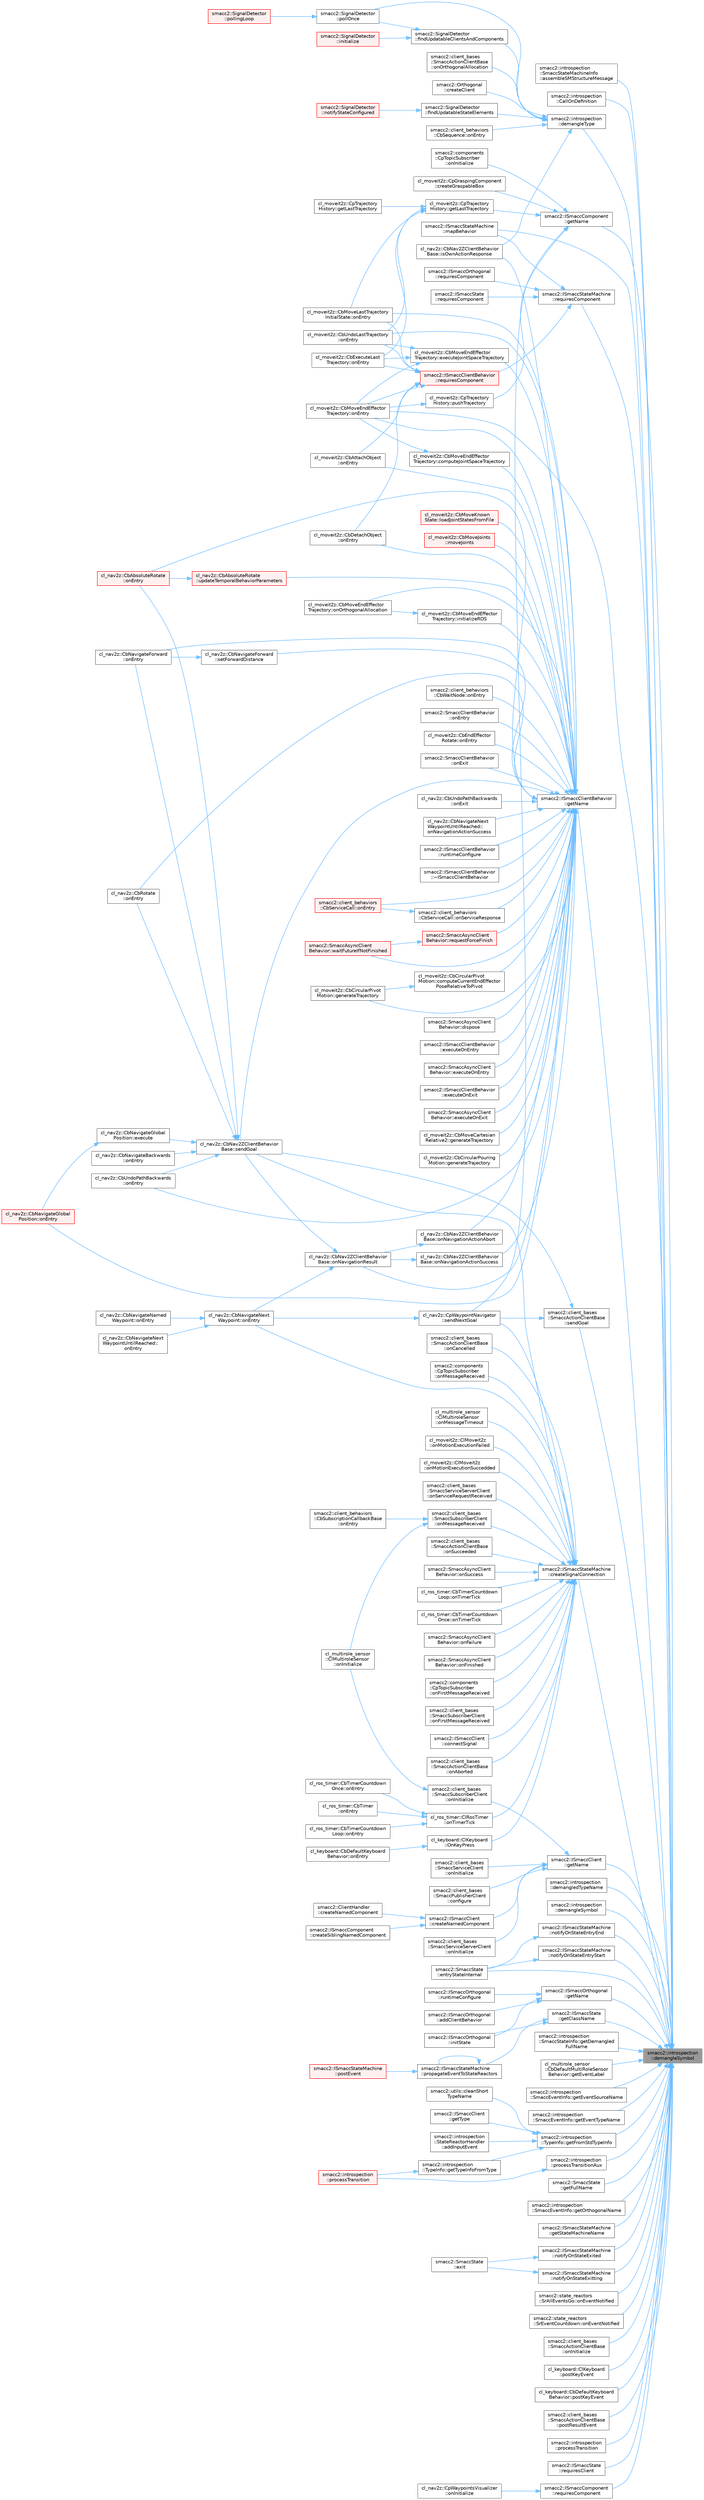 digraph "smacc2::introspection::demangleSymbol"
{
 // LATEX_PDF_SIZE
  bgcolor="transparent";
  edge [fontname=Helvetica,fontsize=10,labelfontname=Helvetica,labelfontsize=10];
  node [fontname=Helvetica,fontsize=10,shape=box,height=0.2,width=0.4];
  rankdir="RL";
  Node1 [label="smacc2::introspection\l::demangleSymbol",height=0.2,width=0.4,color="gray40", fillcolor="grey60", style="filled", fontcolor="black",tooltip=" "];
  Node1 -> Node2 [dir="back",color="steelblue1",style="solid"];
  Node2 [label="smacc2::introspection\l::SmaccStateMachineInfo\l::assembleSMStructureMessage",height=0.2,width=0.4,color="grey40", fillcolor="white", style="filled",URL="$classsmacc2_1_1introspection_1_1SmaccStateMachineInfo.html#af9405e186cb828249d86c4dd64375521",tooltip=" "];
  Node1 -> Node3 [dir="back",color="steelblue1",style="solid"];
  Node3 [label="smacc2::introspection\l::CallOnDefinition",height=0.2,width=0.4,color="grey40", fillcolor="white", style="filled",URL="$namespacesmacc2_1_1introspection.html#ac60ddc673465b216171bf0fd123cb984",tooltip=" "];
  Node1 -> Node4 [dir="back",color="steelblue1",style="solid"];
  Node4 [label="smacc2::ISmaccStateMachine\l::createSignalConnection",height=0.2,width=0.4,color="grey40", fillcolor="white", style="filled",URL="$classsmacc2_1_1ISmaccStateMachine.html#a25f13e947197c61b66c12cf58ee351d5",tooltip=" "];
  Node4 -> Node5 [dir="back",color="steelblue1",style="solid"];
  Node5 [label="smacc2::ISmaccClient\l::connectSignal",height=0.2,width=0.4,color="grey40", fillcolor="white", style="filled",URL="$classsmacc2_1_1ISmaccClient.html#ac0680af4bb4c9f7e1b07a4ca866fb5e7",tooltip=" "];
  Node4 -> Node6 [dir="back",color="steelblue1",style="solid"];
  Node6 [label="smacc2::client_bases\l::SmaccActionClientBase\l::onAborted",height=0.2,width=0.4,color="grey40", fillcolor="white", style="filled",URL="$classsmacc2_1_1client__bases_1_1SmaccActionClientBase.html#a1d9dcf6e7552644a1009f9d5cdc7157b",tooltip=" "];
  Node4 -> Node7 [dir="back",color="steelblue1",style="solid"];
  Node7 [label="smacc2::client_bases\l::SmaccActionClientBase\l::onCancelled",height=0.2,width=0.4,color="grey40", fillcolor="white", style="filled",URL="$classsmacc2_1_1client__bases_1_1SmaccActionClientBase.html#ad10aab26b6ed355f8088a10ba234a16d",tooltip=" "];
  Node4 -> Node8 [dir="back",color="steelblue1",style="solid"];
  Node8 [label="cl_nav2z::CbNavigateNext\lWaypoint::onEntry",height=0.2,width=0.4,color="grey40", fillcolor="white", style="filled",URL="$classcl__nav2z_1_1CbNavigateNextWaypoint.html#ac546e1622eb9894228846b814e48afea",tooltip=" "];
  Node8 -> Node9 [dir="back",color="steelblue1",style="solid"];
  Node9 [label="cl_nav2z::CbNavigateNamed\lWaypoint::onEntry",height=0.2,width=0.4,color="grey40", fillcolor="white", style="filled",URL="$classcl__nav2z_1_1CbNavigateNamedWaypoint.html#a08fc01469398220c035e7c3fac4ae598",tooltip=" "];
  Node8 -> Node10 [dir="back",color="steelblue1",style="solid"];
  Node10 [label="cl_nav2z::CbNavigateNext\lWaypointUntilReached::\lonEntry",height=0.2,width=0.4,color="grey40", fillcolor="white", style="filled",URL="$classcl__nav2z_1_1CbNavigateNextWaypointUntilReached.html#a8768836e087f12cbb477aa509e28a947",tooltip=" "];
  Node4 -> Node11 [dir="back",color="steelblue1",style="solid"];
  Node11 [label="smacc2::SmaccAsyncClient\lBehavior::onFailure",height=0.2,width=0.4,color="grey40", fillcolor="white", style="filled",URL="$classsmacc2_1_1SmaccAsyncClientBehavior.html#a5d817837a744a9dcb521dd9ffc0c09ed",tooltip=" "];
  Node4 -> Node12 [dir="back",color="steelblue1",style="solid"];
  Node12 [label="smacc2::SmaccAsyncClient\lBehavior::onFinished",height=0.2,width=0.4,color="grey40", fillcolor="white", style="filled",URL="$classsmacc2_1_1SmaccAsyncClientBehavior.html#a69d58683dda527f1e1ec0c11d05902a8",tooltip=" "];
  Node4 -> Node13 [dir="back",color="steelblue1",style="solid"];
  Node13 [label="smacc2::components\l::CpTopicSubscriber\l::onFirstMessageReceived",height=0.2,width=0.4,color="grey40", fillcolor="white", style="filled",URL="$classsmacc2_1_1components_1_1CpTopicSubscriber.html#aa4006bd5ef4b77baa94424c492bd07c3",tooltip=" "];
  Node4 -> Node14 [dir="back",color="steelblue1",style="solid"];
  Node14 [label="smacc2::client_bases\l::SmaccSubscriberClient\l::onFirstMessageReceived",height=0.2,width=0.4,color="grey40", fillcolor="white", style="filled",URL="$classsmacc2_1_1client__bases_1_1SmaccSubscriberClient.html#a2003cefbb3fe68be86e5daeba14d3ecb",tooltip=" "];
  Node4 -> Node15 [dir="back",color="steelblue1",style="solid"];
  Node15 [label="cl_keyboard::ClKeyboard\l::OnKeyPress",height=0.2,width=0.4,color="grey40", fillcolor="white", style="filled",URL="$classcl__keyboard_1_1ClKeyboard.html#ae9f4a6dc1ce18397394a432826970baa",tooltip=" "];
  Node15 -> Node16 [dir="back",color="steelblue1",style="solid"];
  Node16 [label="cl_keyboard::CbDefaultKeyboard\lBehavior::onEntry",height=0.2,width=0.4,color="grey40", fillcolor="white", style="filled",URL="$classcl__keyboard_1_1CbDefaultKeyboardBehavior.html#a06e49d8c78aeffecf74c27b05f529a3a",tooltip=" "];
  Node4 -> Node17 [dir="back",color="steelblue1",style="solid"];
  Node17 [label="smacc2::components\l::CpTopicSubscriber\l::onMessageReceived",height=0.2,width=0.4,color="grey40", fillcolor="white", style="filled",URL="$classsmacc2_1_1components_1_1CpTopicSubscriber.html#a485756a35bdf09bcbc55bc3d7fd036c0",tooltip=" "];
  Node4 -> Node18 [dir="back",color="steelblue1",style="solid"];
  Node18 [label="smacc2::client_bases\l::SmaccSubscriberClient\l::onMessageReceived",height=0.2,width=0.4,color="grey40", fillcolor="white", style="filled",URL="$classsmacc2_1_1client__bases_1_1SmaccSubscriberClient.html#a1a91b6043e8a00862fd505ee7d8d86f6",tooltip=" "];
  Node18 -> Node19 [dir="back",color="steelblue1",style="solid"];
  Node19 [label="smacc2::client_behaviors\l::CbSubscriptionCallbackBase\l::onEntry",height=0.2,width=0.4,color="grey40", fillcolor="white", style="filled",URL="$classsmacc2_1_1client__behaviors_1_1CbSubscriptionCallbackBase.html#a6012d64247d5ccd219984a527a52cf86",tooltip=" "];
  Node18 -> Node20 [dir="back",color="steelblue1",style="solid"];
  Node20 [label="cl_multirole_sensor\l::ClMultiroleSensor\l::onInitialize",height=0.2,width=0.4,color="grey40", fillcolor="white", style="filled",URL="$classcl__multirole__sensor_1_1ClMultiroleSensor.html#ad929536dd86df76612202a7221c72a4e",tooltip=" "];
  Node4 -> Node21 [dir="back",color="steelblue1",style="solid"];
  Node21 [label="cl_multirole_sensor\l::ClMultiroleSensor\l::onMessageTimeout",height=0.2,width=0.4,color="grey40", fillcolor="white", style="filled",URL="$classcl__multirole__sensor_1_1ClMultiroleSensor.html#a6b999987a7e94df7281ebedfa00962ad",tooltip=" "];
  Node4 -> Node22 [dir="back",color="steelblue1",style="solid"];
  Node22 [label="cl_moveit2z::ClMoveit2z\l::onMotionExecutionFailed",height=0.2,width=0.4,color="grey40", fillcolor="white", style="filled",URL="$classcl__moveit2z_1_1ClMoveit2z.html#a7a7c3f0ff43f10967da889f0ec908072",tooltip=" "];
  Node4 -> Node23 [dir="back",color="steelblue1",style="solid"];
  Node23 [label="cl_moveit2z::ClMoveit2z\l::onMotionExecutionSuccedded",height=0.2,width=0.4,color="grey40", fillcolor="white", style="filled",URL="$classcl__moveit2z_1_1ClMoveit2z.html#a1fbc14474f928c8d559c21cf69638c0b",tooltip=" "];
  Node4 -> Node24 [dir="back",color="steelblue1",style="solid"];
  Node24 [label="smacc2::client_bases\l::SmaccServiceServerClient\l::onServiceRequestReceived",height=0.2,width=0.4,color="grey40", fillcolor="white", style="filled",URL="$classsmacc2_1_1client__bases_1_1SmaccServiceServerClient.html#ad6941fbdc9035fab371a3dee40f91b50",tooltip=" "];
  Node4 -> Node25 [dir="back",color="steelblue1",style="solid"];
  Node25 [label="smacc2::client_bases\l::SmaccActionClientBase\l::onSucceeded",height=0.2,width=0.4,color="grey40", fillcolor="white", style="filled",URL="$classsmacc2_1_1client__bases_1_1SmaccActionClientBase.html#a6f37d69935254227c9f7572a54817e5a",tooltip=" "];
  Node4 -> Node26 [dir="back",color="steelblue1",style="solid"];
  Node26 [label="smacc2::SmaccAsyncClient\lBehavior::onSuccess",height=0.2,width=0.4,color="grey40", fillcolor="white", style="filled",URL="$classsmacc2_1_1SmaccAsyncClientBehavior.html#ab7828008901afb13199d8fce9ca5dea0",tooltip=" "];
  Node4 -> Node27 [dir="back",color="steelblue1",style="solid"];
  Node27 [label="cl_ros_timer::ClRosTimer\l::onTimerTick",height=0.2,width=0.4,color="grey40", fillcolor="white", style="filled",URL="$classcl__ros__timer_1_1ClRosTimer.html#a7edcc057bfb5a25fe0892755137dd8da",tooltip=" "];
  Node27 -> Node28 [dir="back",color="steelblue1",style="solid"];
  Node28 [label="cl_ros_timer::CbTimer\l::onEntry",height=0.2,width=0.4,color="grey40", fillcolor="white", style="filled",URL="$classcl__ros__timer_1_1CbTimer.html#aceba45e86271cf1b7333e2f42c246a38",tooltip=" "];
  Node27 -> Node29 [dir="back",color="steelblue1",style="solid"];
  Node29 [label="cl_ros_timer::CbTimerCountdown\lLoop::onEntry",height=0.2,width=0.4,color="grey40", fillcolor="white", style="filled",URL="$classcl__ros__timer_1_1CbTimerCountdownLoop.html#aa088f15db4fb2c307c86b30b2e1f7744",tooltip=" "];
  Node27 -> Node30 [dir="back",color="steelblue1",style="solid"];
  Node30 [label="cl_ros_timer::CbTimerCountdown\lOnce::onEntry",height=0.2,width=0.4,color="grey40", fillcolor="white", style="filled",URL="$classcl__ros__timer_1_1CbTimerCountdownOnce.html#a613662c4a4106ece0ce1dee198d1aba2",tooltip=" "];
  Node4 -> Node31 [dir="back",color="steelblue1",style="solid"];
  Node31 [label="cl_ros_timer::CbTimerCountdown\lLoop::onTimerTick",height=0.2,width=0.4,color="grey40", fillcolor="white", style="filled",URL="$classcl__ros__timer_1_1CbTimerCountdownLoop.html#ad251cc8444ca7070f64658bbb77e1275",tooltip=" "];
  Node4 -> Node32 [dir="back",color="steelblue1",style="solid"];
  Node32 [label="cl_ros_timer::CbTimerCountdown\lOnce::onTimerTick",height=0.2,width=0.4,color="grey40", fillcolor="white", style="filled",URL="$classcl__ros__timer_1_1CbTimerCountdownOnce.html#a1e20a8c9a9907db8a1d7dacf8c60ad27",tooltip=" "];
  Node4 -> Node33 [dir="back",color="steelblue1",style="solid"];
  Node33 [label="cl_nav2z::CbNav2ZClientBehavior\lBase::sendGoal",height=0.2,width=0.4,color="grey40", fillcolor="white", style="filled",URL="$classcl__nav2z_1_1CbNav2ZClientBehaviorBase.html#a1b4b0601a185ffc77453c1a5b35d21e0",tooltip=" "];
  Node33 -> Node34 [dir="back",color="steelblue1",style="solid"];
  Node34 [label="cl_nav2z::CbNavigateGlobal\lPosition::execute",height=0.2,width=0.4,color="grey40", fillcolor="white", style="filled",URL="$classcl__nav2z_1_1CbNavigateGlobalPosition.html#acc4b46d05935ce9f6afd3abc583d15d1",tooltip=" "];
  Node34 -> Node35 [dir="back",color="steelblue1",style="solid"];
  Node35 [label="cl_nav2z::CbNavigateGlobal\lPosition::onEntry",height=0.2,width=0.4,color="red", fillcolor="#FFF0F0", style="filled",URL="$classcl__nav2z_1_1CbNavigateGlobalPosition.html#a4d66c40d65ba439921e9b6fce8709ae3",tooltip=" "];
  Node33 -> Node37 [dir="back",color="steelblue1",style="solid"];
  Node37 [label="cl_nav2z::CbAbsoluteRotate\l::onEntry",height=0.2,width=0.4,color="red", fillcolor="#FFF0F0", style="filled",URL="$classcl__nav2z_1_1CbAbsoluteRotate.html#a7a0d844c774290aa785c14a3e7d87f05",tooltip=" "];
  Node33 -> Node39 [dir="back",color="steelblue1",style="solid"];
  Node39 [label="cl_nav2z::CbNavigateBackwards\l::onEntry",height=0.2,width=0.4,color="grey40", fillcolor="white", style="filled",URL="$classcl__nav2z_1_1CbNavigateBackwards.html#acef8d8088ab7c70d8cbdcbecbaae8f80",tooltip=" "];
  Node33 -> Node40 [dir="back",color="steelblue1",style="solid"];
  Node40 [label="cl_nav2z::CbNavigateForward\l::onEntry",height=0.2,width=0.4,color="grey40", fillcolor="white", style="filled",URL="$classcl__nav2z_1_1CbNavigateForward.html#ae56089851b4128ca0adeeb3c885770cf",tooltip=" "];
  Node33 -> Node41 [dir="back",color="steelblue1",style="solid"];
  Node41 [label="cl_nav2z::CbRotate\l::onEntry",height=0.2,width=0.4,color="grey40", fillcolor="white", style="filled",URL="$classcl__nav2z_1_1CbRotate.html#a73303c69ad571c99128374b7b9627154",tooltip=" "];
  Node33 -> Node42 [dir="back",color="steelblue1",style="solid"];
  Node42 [label="cl_nav2z::CbUndoPathBackwards\l::onEntry",height=0.2,width=0.4,color="grey40", fillcolor="white", style="filled",URL="$classcl__nav2z_1_1CbUndoPathBackwards.html#a91ca11650da3d18f9815794613f95644",tooltip=" "];
  Node4 -> Node43 [dir="back",color="steelblue1",style="solid"];
  Node43 [label="cl_nav2z::CpWaypointNavigator\l::sendNextGoal",height=0.2,width=0.4,color="grey40", fillcolor="white", style="filled",URL="$classcl__nav2z_1_1CpWaypointNavigator.html#a49a0d507b675a2c551a0095401ee24e5",tooltip=" "];
  Node43 -> Node8 [dir="back",color="steelblue1",style="solid"];
  Node1 -> Node44 [dir="back",color="steelblue1",style="solid"];
  Node44 [label="smacc2::introspection\l::demangledTypeName",height=0.2,width=0.4,color="grey40", fillcolor="white", style="filled",URL="$namespacesmacc2_1_1introspection.html#ad91d35c248d6c8b934c8daeee553af8a",tooltip=" "];
  Node1 -> Node45 [dir="back",color="steelblue1",style="solid"];
  Node45 [label="smacc2::introspection\l::demangleSymbol",height=0.2,width=0.4,color="grey40", fillcolor="white", style="filled",URL="$namespacesmacc2_1_1introspection.html#af128012926f4e326233da853b75520fc",tooltip=" "];
  Node1 -> Node46 [dir="back",color="steelblue1",style="solid"];
  Node46 [label="smacc2::introspection\l::demangleType",height=0.2,width=0.4,color="grey40", fillcolor="white", style="filled",URL="$namespacesmacc2_1_1introspection.html#af0776d8076fe19b4f806405e9ab08cfe",tooltip=" "];
  Node46 -> Node47 [dir="back",color="steelblue1",style="solid"];
  Node47 [label="smacc2::Orthogonal\l::createClient",height=0.2,width=0.4,color="grey40", fillcolor="white", style="filled",URL="$classsmacc2_1_1Orthogonal.html#a73b1ab3d0a5ed0a597e8dffabcc2b8c0",tooltip=" "];
  Node46 -> Node48 [dir="back",color="steelblue1",style="solid"];
  Node48 [label="smacc2::SignalDetector\l::findUpdatableClientsAndComponents",height=0.2,width=0.4,color="grey40", fillcolor="white", style="filled",URL="$classsmacc2_1_1SignalDetector.html#af325def90b56dd82ab34d351f5a37a02",tooltip=" "];
  Node48 -> Node49 [dir="back",color="steelblue1",style="solid"];
  Node49 [label="smacc2::SignalDetector\l::initialize",height=0.2,width=0.4,color="red", fillcolor="#FFF0F0", style="filled",URL="$classsmacc2_1_1SignalDetector.html#a6035e4180f1f868d42902021eb41d9c6",tooltip=" "];
  Node48 -> Node51 [dir="back",color="steelblue1",style="solid"];
  Node51 [label="smacc2::SignalDetector\l::pollOnce",height=0.2,width=0.4,color="grey40", fillcolor="white", style="filled",URL="$classsmacc2_1_1SignalDetector.html#af363cea3f8228eeb68b25ad21903dc74",tooltip=" "];
  Node51 -> Node52 [dir="back",color="steelblue1",style="solid"];
  Node52 [label="smacc2::SignalDetector\l::pollingLoop",height=0.2,width=0.4,color="red", fillcolor="#FFF0F0", style="filled",URL="$classsmacc2_1_1SignalDetector.html#a08d072feafb277794a16fe33a6dcc97e",tooltip=" "];
  Node46 -> Node56 [dir="back",color="steelblue1",style="solid"];
  Node56 [label="smacc2::SignalDetector\l::findUpdatableStateElements",height=0.2,width=0.4,color="grey40", fillcolor="white", style="filled",URL="$classsmacc2_1_1SignalDetector.html#af12c85d2ec8747c891f7490086d2d6a2",tooltip=" "];
  Node56 -> Node57 [dir="back",color="steelblue1",style="solid"];
  Node57 [label="smacc2::SignalDetector\l::notifyStateConfigured",height=0.2,width=0.4,color="red", fillcolor="#FFF0F0", style="filled",URL="$classsmacc2_1_1SignalDetector.html#af9a0197754ac252b657a8785ac1ef84d",tooltip=" "];
  Node46 -> Node60 [dir="back",color="steelblue1",style="solid"];
  Node60 [label="cl_nav2z::CbNav2ZClientBehavior\lBase::isOwnActionResponse",height=0.2,width=0.4,color="grey40", fillcolor="white", style="filled",URL="$classcl__nav2z_1_1CbNav2ZClientBehaviorBase.html#a510f0b38a12025d2869c44d8bb06bc4b",tooltip=" "];
  Node46 -> Node61 [dir="back",color="steelblue1",style="solid"];
  Node61 [label="smacc2::client_behaviors\l::CbSequence::onEntry",height=0.2,width=0.4,color="grey40", fillcolor="white", style="filled",URL="$classsmacc2_1_1client__behaviors_1_1CbSequence.html#a10a20843aeec1423678a83b276de9937",tooltip=" "];
  Node46 -> Node62 [dir="back",color="steelblue1",style="solid"];
  Node62 [label="smacc2::client_bases\l::SmaccActionClientBase\l::onOrthogonalAllocation",height=0.2,width=0.4,color="grey40", fillcolor="white", style="filled",URL="$classsmacc2_1_1client__bases_1_1SmaccActionClientBase.html#a768d90608a6cd88e626de9daf0f14a20",tooltip=" "];
  Node46 -> Node51 [dir="back",color="steelblue1",style="solid"];
  Node1 -> Node59 [dir="back",color="steelblue1",style="solid"];
  Node59 [label="smacc2::SmaccState\l::entryStateInternal",height=0.2,width=0.4,color="grey40", fillcolor="white", style="filled",URL="$classsmacc2_1_1SmaccState.html#aeeaa708975d375657bf294a2935d5c9e",tooltip=" "];
  Node1 -> Node63 [dir="back",color="steelblue1",style="solid"];
  Node63 [label="smacc2::ISmaccState\l::getClassName",height=0.2,width=0.4,color="grey40", fillcolor="white", style="filled",URL="$classsmacc2_1_1ISmaccState.html#a5a3be081c0b0da5fd9b918bc52aba0d7",tooltip=" "];
  Node63 -> Node64 [dir="back",color="steelblue1",style="solid"];
  Node64 [label="smacc2::ISmaccOrthogonal\l::initState",height=0.2,width=0.4,color="grey40", fillcolor="white", style="filled",URL="$classsmacc2_1_1ISmaccOrthogonal.html#ad4a171dc54e352c960a3bad943c168d0",tooltip=" "];
  Node63 -> Node65 [dir="back",color="steelblue1",style="solid"];
  Node65 [label="smacc2::ISmaccStateMachine\l::propagateEventToStateReactors",height=0.2,width=0.4,color="grey40", fillcolor="white", style="filled",URL="$classsmacc2_1_1ISmaccStateMachine.html#a8273f9d1364a6e59ef5da7032d34f8da",tooltip=" "];
  Node65 -> Node66 [dir="back",color="steelblue1",style="solid"];
  Node66 [label="smacc2::ISmaccStateMachine\l::postEvent",height=0.2,width=0.4,color="red", fillcolor="#FFF0F0", style="filled",URL="$classsmacc2_1_1ISmaccStateMachine.html#aec0535bd51c1343b5465fc4d5755ae3c",tooltip=" "];
  Node65 -> Node65 [dir="back",color="steelblue1",style="solid"];
  Node1 -> Node75 [dir="back",color="steelblue1",style="solid"];
  Node75 [label="smacc2::introspection\l::SmaccStateInfo::getDemangled\lFullName",height=0.2,width=0.4,color="grey40", fillcolor="white", style="filled",URL="$classsmacc2_1_1introspection_1_1SmaccStateInfo.html#a3045f43bb4b410ae111093b7c615f7cc",tooltip=" "];
  Node1 -> Node76 [dir="back",color="steelblue1",style="solid"];
  Node76 [label="cl_multirole_sensor\l::CbDefaultMultiRoleSensor\lBehavior::getEventLabel",height=0.2,width=0.4,color="grey40", fillcolor="white", style="filled",URL="$classcl__multirole__sensor_1_1CbDefaultMultiRoleSensorBehavior.html#aced8a722660f2ecd7bad11a9dde31aa8",tooltip=" "];
  Node1 -> Node77 [dir="back",color="steelblue1",style="solid"];
  Node77 [label="smacc2::introspection\l::SmaccEventInfo::getEventSourceName",height=0.2,width=0.4,color="grey40", fillcolor="white", style="filled",URL="$structsmacc2_1_1introspection_1_1SmaccEventInfo.html#a3aa777d64c73729ff5a4a8c0a15b4b59",tooltip=" "];
  Node1 -> Node78 [dir="back",color="steelblue1",style="solid"];
  Node78 [label="smacc2::introspection\l::SmaccEventInfo::getEventTypeName",height=0.2,width=0.4,color="grey40", fillcolor="white", style="filled",URL="$structsmacc2_1_1introspection_1_1SmaccEventInfo.html#aa8e6d561b5e2a37d23b12339e1f68f56",tooltip=" "];
  Node1 -> Node79 [dir="back",color="steelblue1",style="solid"];
  Node79 [label="smacc2::introspection\l::TypeInfo::getFromStdTypeInfo",height=0.2,width=0.4,color="grey40", fillcolor="white", style="filled",URL="$classsmacc2_1_1introspection_1_1TypeInfo.html#a5d6befc2666d265b9d5056a5f0810b47",tooltip=" "];
  Node79 -> Node80 [dir="back",color="steelblue1",style="solid"];
  Node80 [label="smacc2::introspection\l::StateReactorHandler\l::addInputEvent",height=0.2,width=0.4,color="grey40", fillcolor="white", style="filled",URL="$classsmacc2_1_1introspection_1_1StateReactorHandler.html#aa796723313c624f405afd871761bfc5c",tooltip=" "];
  Node79 -> Node81 [dir="back",color="steelblue1",style="solid"];
  Node81 [label="smacc2::utils::cleanShort\lTypeName",height=0.2,width=0.4,color="grey40", fillcolor="white", style="filled",URL="$namespacesmacc2_1_1utils.html#a8e351c9e84f898c9dff598d5300f735b",tooltip=" "];
  Node79 -> Node82 [dir="back",color="steelblue1",style="solid"];
  Node82 [label="smacc2::ISmaccClient\l::getType",height=0.2,width=0.4,color="grey40", fillcolor="white", style="filled",URL="$classsmacc2_1_1ISmaccClient.html#aaf70682d4366f1a44a57a4c9955dc8b4",tooltip=" "];
  Node79 -> Node83 [dir="back",color="steelblue1",style="solid"];
  Node83 [label="smacc2::introspection\l::TypeInfo::getTypeInfoFromType",height=0.2,width=0.4,color="grey40", fillcolor="white", style="filled",URL="$classsmacc2_1_1introspection_1_1TypeInfo.html#a3374ef7a2f3e000d18ebceb8483655b9",tooltip=" "];
  Node83 -> Node84 [dir="back",color="steelblue1",style="solid"];
  Node84 [label="smacc2::introspection\l::processTransition",height=0.2,width=0.4,color="red", fillcolor="#FFF0F0", style="filled",URL="$namespacesmacc2_1_1introspection.html#a9fbfee71314a75107db28b469ff5a072",tooltip=" "];
  Node1 -> Node86 [dir="back",color="steelblue1",style="solid"];
  Node86 [label="smacc2::SmaccState\l::getFullName",height=0.2,width=0.4,color="grey40", fillcolor="white", style="filled",URL="$classsmacc2_1_1SmaccState.html#a7ae024a8315955e0cdabfd690a730605",tooltip=" "];
  Node1 -> Node87 [dir="back",color="steelblue1",style="solid"];
  Node87 [label="smacc2::ISmaccComponent\l::getName",height=0.2,width=0.4,color="grey40", fillcolor="white", style="filled",URL="$classsmacc2_1_1ISmaccComponent.html#a6fea938740f0c9ffc082b2ff076c900b",tooltip=" "];
  Node87 -> Node88 [dir="back",color="steelblue1",style="solid"];
  Node88 [label="cl_moveit2z::CpGraspingComponent\l::createGraspableBox",height=0.2,width=0.4,color="grey40", fillcolor="white", style="filled",URL="$classcl__moveit2z_1_1CpGraspingComponent.html#a789c3bd73fe859680be805643d6d6e5b",tooltip=" "];
  Node87 -> Node89 [dir="back",color="steelblue1",style="solid"];
  Node89 [label="cl_moveit2z::CpTrajectory\lHistory::getLastTrajectory",height=0.2,width=0.4,color="grey40", fillcolor="white", style="filled",URL="$classcl__moveit2z_1_1CpTrajectoryHistory.html#af61a3df3efa1d78ca32fdccb7b0e3fdd",tooltip=" "];
  Node89 -> Node90 [dir="back",color="steelblue1",style="solid"];
  Node90 [label="cl_moveit2z::CpTrajectory\lHistory::getLastTrajectory",height=0.2,width=0.4,color="grey40", fillcolor="white", style="filled",URL="$classcl__moveit2z_1_1CpTrajectoryHistory.html#a4c381ae932c989f4a00d108020730e74",tooltip=" "];
  Node89 -> Node91 [dir="back",color="steelblue1",style="solid"];
  Node91 [label="cl_moveit2z::CbExecuteLast\lTrajectory::onEntry",height=0.2,width=0.4,color="grey40", fillcolor="white", style="filled",URL="$classcl__moveit2z_1_1CbExecuteLastTrajectory.html#ac9bcff11f50ac9e46cf3c686480d6701",tooltip=" "];
  Node89 -> Node92 [dir="back",color="steelblue1",style="solid"];
  Node92 [label="cl_moveit2z::CbMoveLastTrajectory\lInitialState::onEntry",height=0.2,width=0.4,color="grey40", fillcolor="white", style="filled",URL="$classcl__moveit2z_1_1CbMoveLastTrajectoryInitialState.html#ad24c008d5ff35d9475ad658015e88317",tooltip=" "];
  Node89 -> Node93 [dir="back",color="steelblue1",style="solid"];
  Node93 [label="cl_moveit2z::CbUndoLastTrajectory\l::onEntry",height=0.2,width=0.4,color="grey40", fillcolor="white", style="filled",URL="$classcl__moveit2z_1_1CbUndoLastTrajectory.html#a16d267121356eeb0c8042ae8af07793f",tooltip=" "];
  Node87 -> Node94 [dir="back",color="steelblue1",style="solid"];
  Node94 [label="smacc2::components\l::CpTopicSubscriber\l::onInitialize",height=0.2,width=0.4,color="grey40", fillcolor="white", style="filled",URL="$classsmacc2_1_1components_1_1CpTopicSubscriber.html#aa00f3313c0ac670f6c79aeae30d4c819",tooltip=" "];
  Node87 -> Node95 [dir="back",color="steelblue1",style="solid"];
  Node95 [label="cl_moveit2z::CpTrajectory\lHistory::pushTrajectory",height=0.2,width=0.4,color="grey40", fillcolor="white", style="filled",URL="$classcl__moveit2z_1_1CpTrajectoryHistory.html#acbf26cbc45d1bd81fa5b93bd2b713d22",tooltip=" "];
  Node95 -> Node96 [dir="back",color="steelblue1",style="solid"];
  Node96 [label="cl_moveit2z::CbMoveEndEffector\lTrajectory::onEntry",height=0.2,width=0.4,color="grey40", fillcolor="white", style="filled",URL="$classcl__moveit2z_1_1CbMoveEndEffectorTrajectory.html#a9fd96e90f5bac10e611806e37a087378",tooltip=" "];
  Node87 -> Node43 [dir="back",color="steelblue1",style="solid"];
  Node1 -> Node97 [dir="back",color="steelblue1",style="solid"];
  Node97 [label="smacc2::ISmaccClient\l::getName",height=0.2,width=0.4,color="grey40", fillcolor="white", style="filled",URL="$classsmacc2_1_1ISmaccClient.html#a65007d18ff764ec7274bad625243d356",tooltip=" "];
  Node97 -> Node98 [dir="back",color="steelblue1",style="solid"];
  Node98 [label="smacc2::client_bases\l::SmaccPublisherClient\l::configure",height=0.2,width=0.4,color="grey40", fillcolor="white", style="filled",URL="$classsmacc2_1_1client__bases_1_1SmaccPublisherClient.html#aaf8c618a9d346fd158f90e3f6bfacb6f",tooltip=" "];
  Node97 -> Node99 [dir="back",color="steelblue1",style="solid"];
  Node99 [label="smacc2::ISmaccClient\l::createNamedComponent",height=0.2,width=0.4,color="grey40", fillcolor="white", style="filled",URL="$classsmacc2_1_1ISmaccClient.html#aa9ac672b487746b2a78aed507ae56ff3",tooltip=" "];
  Node99 -> Node100 [dir="back",color="steelblue1",style="solid"];
  Node100 [label="smacc2::ClientHandler\l::createNamedComponent",height=0.2,width=0.4,color="grey40", fillcolor="white", style="filled",URL="$classsmacc2_1_1ClientHandler.html#aed8e35acd86ae6a6f4d533e6576d4a15",tooltip=" "];
  Node99 -> Node101 [dir="back",color="steelblue1",style="solid"];
  Node101 [label="smacc2::ISmaccComponent\l::createSiblingNamedComponent",height=0.2,width=0.4,color="grey40", fillcolor="white", style="filled",URL="$classsmacc2_1_1ISmaccComponent.html#a662b5bc7e2198e240bd666af1ada7527",tooltip=" "];
  Node97 -> Node102 [dir="back",color="steelblue1",style="solid"];
  Node102 [label="smacc2::client_bases\l::SmaccServiceClient\l::onInitialize",height=0.2,width=0.4,color="grey40", fillcolor="white", style="filled",URL="$classsmacc2_1_1client__bases_1_1SmaccServiceClient.html#ac38bfaed46e0d094998cd7bde39bc410",tooltip=" "];
  Node97 -> Node103 [dir="back",color="steelblue1",style="solid"];
  Node103 [label="smacc2::client_bases\l::SmaccServiceServerClient\l::onInitialize",height=0.2,width=0.4,color="grey40", fillcolor="white", style="filled",URL="$classsmacc2_1_1client__bases_1_1SmaccServiceServerClient.html#afbf97a1d4210680381e95de75e6de8aa",tooltip=" "];
  Node97 -> Node104 [dir="back",color="steelblue1",style="solid"];
  Node104 [label="smacc2::client_bases\l::SmaccSubscriberClient\l::onInitialize",height=0.2,width=0.4,color="grey40", fillcolor="white", style="filled",URL="$classsmacc2_1_1client__bases_1_1SmaccSubscriberClient.html#a8a32b14001d54636965919f8280b9024",tooltip=" "];
  Node104 -> Node20 [dir="back",color="steelblue1",style="solid"];
  Node1 -> Node105 [dir="back",color="steelblue1",style="solid"];
  Node105 [label="smacc2::ISmaccClientBehavior\l::getName",height=0.2,width=0.4,color="grey40", fillcolor="white", style="filled",URL="$classsmacc2_1_1ISmaccClientBehavior.html#a3feaa9c382a7d376b7ba0017a63e294e",tooltip=" "];
  Node105 -> Node106 [dir="back",color="steelblue1",style="solid"];
  Node106 [label="cl_moveit2z::CbCircularPivot\lMotion::computeCurrentEndEffector\lPoseRelativeToPivot",height=0.2,width=0.4,color="grey40", fillcolor="white", style="filled",URL="$classcl__moveit2z_1_1CbCircularPivotMotion.html#a17c436cf116a6ec982aa3b4bcfee5570",tooltip=" "];
  Node106 -> Node107 [dir="back",color="steelblue1",style="solid"];
  Node107 [label="cl_moveit2z::CbCircularPivot\lMotion::generateTrajectory",height=0.2,width=0.4,color="grey40", fillcolor="white", style="filled",URL="$classcl__moveit2z_1_1CbCircularPivotMotion.html#ac8dfe90036fa3ff8f7abfd1073eca3bc",tooltip=" "];
  Node105 -> Node108 [dir="back",color="steelblue1",style="solid"];
  Node108 [label="cl_moveit2z::CbMoveEndEffector\lTrajectory::computeJointSpaceTrajectory",height=0.2,width=0.4,color="grey40", fillcolor="white", style="filled",URL="$classcl__moveit2z_1_1CbMoveEndEffectorTrajectory.html#aad6e26fb366be8bba118c89e96220e6a",tooltip=" "];
  Node108 -> Node96 [dir="back",color="steelblue1",style="solid"];
  Node105 -> Node109 [dir="back",color="steelblue1",style="solid"];
  Node109 [label="smacc2::SmaccAsyncClient\lBehavior::dispose",height=0.2,width=0.4,color="grey40", fillcolor="white", style="filled",URL="$classsmacc2_1_1SmaccAsyncClientBehavior.html#a47bfbd4f801b61e43cd16d42eace3461",tooltip=" "];
  Node105 -> Node110 [dir="back",color="steelblue1",style="solid"];
  Node110 [label="cl_moveit2z::CbMoveEndEffector\lTrajectory::executeJointSpaceTrajectory",height=0.2,width=0.4,color="grey40", fillcolor="white", style="filled",URL="$classcl__moveit2z_1_1CbMoveEndEffectorTrajectory.html#ab7ef6d5c4428d9f7e1ac05f8d530921e",tooltip=" "];
  Node110 -> Node91 [dir="back",color="steelblue1",style="solid"];
  Node110 -> Node96 [dir="back",color="steelblue1",style="solid"];
  Node110 -> Node93 [dir="back",color="steelblue1",style="solid"];
  Node105 -> Node111 [dir="back",color="steelblue1",style="solid"];
  Node111 [label="smacc2::ISmaccClientBehavior\l::executeOnEntry",height=0.2,width=0.4,color="grey40", fillcolor="white", style="filled",URL="$classsmacc2_1_1ISmaccClientBehavior.html#a6023043addf5703480ffbec2d68151fc",tooltip=" "];
  Node105 -> Node112 [dir="back",color="steelblue1",style="solid"];
  Node112 [label="smacc2::SmaccAsyncClient\lBehavior::executeOnEntry",height=0.2,width=0.4,color="grey40", fillcolor="white", style="filled",URL="$classsmacc2_1_1SmaccAsyncClientBehavior.html#a2b6eb9adadced6735dc75e532a294376",tooltip=" "];
  Node105 -> Node113 [dir="back",color="steelblue1",style="solid"];
  Node113 [label="smacc2::ISmaccClientBehavior\l::executeOnExit",height=0.2,width=0.4,color="grey40", fillcolor="white", style="filled",URL="$classsmacc2_1_1ISmaccClientBehavior.html#a71f2dbb38777256565395baa92ba796b",tooltip=" "];
  Node105 -> Node114 [dir="back",color="steelblue1",style="solid"];
  Node114 [label="smacc2::SmaccAsyncClient\lBehavior::executeOnExit",height=0.2,width=0.4,color="grey40", fillcolor="white", style="filled",URL="$classsmacc2_1_1SmaccAsyncClientBehavior.html#ac6b465d4b59eb2bbb00d83a4bbd98881",tooltip=" "];
  Node105 -> Node107 [dir="back",color="steelblue1",style="solid"];
  Node105 -> Node115 [dir="back",color="steelblue1",style="solid"];
  Node115 [label="cl_moveit2z::CbMoveCartesian\lRelative2::generateTrajectory",height=0.2,width=0.4,color="grey40", fillcolor="white", style="filled",URL="$classcl__moveit2z_1_1CbMoveCartesianRelative2.html#aec902d9c94750a81ad0507ec86214d3f",tooltip=" "];
  Node105 -> Node116 [dir="back",color="steelblue1",style="solid"];
  Node116 [label="cl_moveit2z::CbCircularPouring\lMotion::generateTrajectory",height=0.2,width=0.4,color="grey40", fillcolor="white", style="filled",URL="$classcl__moveit2z_1_1CbCircularPouringMotion.html#a6d1c4416a680449cde4a512153df225b",tooltip=" "];
  Node105 -> Node117 [dir="back",color="steelblue1",style="solid"];
  Node117 [label="cl_moveit2z::CbMoveEndEffector\lTrajectory::initializeROS",height=0.2,width=0.4,color="grey40", fillcolor="white", style="filled",URL="$classcl__moveit2z_1_1CbMoveEndEffectorTrajectory.html#a90560d943fa4bc7792610dbd580d412e",tooltip=" "];
  Node117 -> Node118 [dir="back",color="steelblue1",style="solid"];
  Node118 [label="cl_moveit2z::CbMoveEndEffector\lTrajectory::onOrthogonalAllocation",height=0.2,width=0.4,color="grey40", fillcolor="white", style="filled",URL="$classcl__moveit2z_1_1CbMoveEndEffectorTrajectory.html#a4fa1258e45b339fc27ef46759fcea853",tooltip=" "];
  Node105 -> Node60 [dir="back",color="steelblue1",style="solid"];
  Node105 -> Node119 [dir="back",color="steelblue1",style="solid"];
  Node119 [label="cl_moveit2z::CbMoveKnown\lState::loadJointStatesFromFile",height=0.2,width=0.4,color="red", fillcolor="#FFF0F0", style="filled",URL="$classcl__moveit2z_1_1CbMoveKnownState.html#ad6bec544f2e64c5afbd72305dc22af83",tooltip=" "];
  Node105 -> Node121 [dir="back",color="steelblue1",style="solid"];
  Node121 [label="cl_moveit2z::CbMoveJoints\l::moveJoints",height=0.2,width=0.4,color="red", fillcolor="#FFF0F0", style="filled",URL="$classcl__moveit2z_1_1CbMoveJoints.html#aac85e88c19415e5364b5e504d74b55d7",tooltip=" "];
  Node105 -> Node123 [dir="back",color="steelblue1",style="solid"];
  Node123 [label="smacc2::client_behaviors\l::CbServiceCall::onEntry",height=0.2,width=0.4,color="red", fillcolor="#FFF0F0", style="filled",URL="$classsmacc2_1_1client__behaviors_1_1CbServiceCall.html#a6049c06953bb8f27da6091e46326c216",tooltip=" "];
  Node105 -> Node125 [dir="back",color="steelblue1",style="solid"];
  Node125 [label="smacc2::client_behaviors\l::CbWaitNode::onEntry",height=0.2,width=0.4,color="grey40", fillcolor="white", style="filled",URL="$classsmacc2_1_1client__behaviors_1_1CbWaitNode.html#a633991b94c29d53c4654212b3ab6d908",tooltip=" "];
  Node105 -> Node126 [dir="back",color="steelblue1",style="solid"];
  Node126 [label="smacc2::SmaccClientBehavior\l::onEntry",height=0.2,width=0.4,color="grey40", fillcolor="white", style="filled",URL="$classsmacc2_1_1SmaccClientBehavior.html#a76709bc1e6d20d817b4ee734922d012d",tooltip=" "];
  Node105 -> Node127 [dir="back",color="steelblue1",style="solid"];
  Node127 [label="cl_moveit2z::CbAttachObject\l::onEntry",height=0.2,width=0.4,color="grey40", fillcolor="white", style="filled",URL="$classcl__moveit2z_1_1CbAttachObject.html#a10b91a3fdbe2f6af80ed230fd9fe80fe",tooltip=" "];
  Node105 -> Node128 [dir="back",color="steelblue1",style="solid"];
  Node128 [label="cl_moveit2z::CbDetachObject\l::onEntry",height=0.2,width=0.4,color="grey40", fillcolor="white", style="filled",URL="$classcl__moveit2z_1_1CbDetachObject.html#aaf4240d28b25e847df2be730fd49a017",tooltip=" "];
  Node105 -> Node129 [dir="back",color="steelblue1",style="solid"];
  Node129 [label="cl_moveit2z::CbEndEffector\lRotate::onEntry",height=0.2,width=0.4,color="grey40", fillcolor="white", style="filled",URL="$classcl__moveit2z_1_1CbEndEffectorRotate.html#a4aed6e791b1e0aeee6991aa49c690f04",tooltip=" "];
  Node105 -> Node96 [dir="back",color="steelblue1",style="solid"];
  Node105 -> Node92 [dir="back",color="steelblue1",style="solid"];
  Node105 -> Node93 [dir="back",color="steelblue1",style="solid"];
  Node105 -> Node37 [dir="back",color="steelblue1",style="solid"];
  Node105 -> Node40 [dir="back",color="steelblue1",style="solid"];
  Node105 -> Node35 [dir="back",color="steelblue1",style="solid"];
  Node105 -> Node41 [dir="back",color="steelblue1",style="solid"];
  Node105 -> Node42 [dir="back",color="steelblue1",style="solid"];
  Node105 -> Node130 [dir="back",color="steelblue1",style="solid"];
  Node130 [label="smacc2::SmaccClientBehavior\l::onExit",height=0.2,width=0.4,color="grey40", fillcolor="white", style="filled",URL="$classsmacc2_1_1SmaccClientBehavior.html#ac3af41d6d490e3dec661d3b446c073cd",tooltip=" "];
  Node105 -> Node131 [dir="back",color="steelblue1",style="solid"];
  Node131 [label="cl_nav2z::CbUndoPathBackwards\l::onExit",height=0.2,width=0.4,color="grey40", fillcolor="white", style="filled",URL="$classcl__nav2z_1_1CbUndoPathBackwards.html#ac6effc89cd93afe1775d94d328b853ee",tooltip=" "];
  Node105 -> Node132 [dir="back",color="steelblue1",style="solid"];
  Node132 [label="cl_nav2z::CbNav2ZClientBehavior\lBase::onNavigationActionAbort",height=0.2,width=0.4,color="grey40", fillcolor="white", style="filled",URL="$classcl__nav2z_1_1CbNav2ZClientBehaviorBase.html#ac1509a1f84bdf6f4a0d62dbde6a8c12f",tooltip=" "];
  Node132 -> Node133 [dir="back",color="steelblue1",style="solid"];
  Node133 [label="cl_nav2z::CbNav2ZClientBehavior\lBase::onNavigationResult",height=0.2,width=0.4,color="grey40", fillcolor="white", style="filled",URL="$classcl__nav2z_1_1CbNav2ZClientBehaviorBase.html#a27843e175cfac316a613a0a342c7e450",tooltip=" "];
  Node133 -> Node8 [dir="back",color="steelblue1",style="solid"];
  Node133 -> Node33 [dir="back",color="steelblue1",style="solid"];
  Node105 -> Node134 [dir="back",color="steelblue1",style="solid"];
  Node134 [label="cl_nav2z::CbNav2ZClientBehavior\lBase::onNavigationActionSuccess",height=0.2,width=0.4,color="grey40", fillcolor="white", style="filled",URL="$classcl__nav2z_1_1CbNav2ZClientBehaviorBase.html#ab56a07ee9a373cb628f02bc90a658260",tooltip=" "];
  Node134 -> Node133 [dir="back",color="steelblue1",style="solid"];
  Node105 -> Node135 [dir="back",color="steelblue1",style="solid"];
  Node135 [label="cl_nav2z::CbNavigateNext\lWaypointUntilReached::\lonNavigationActionSuccess",height=0.2,width=0.4,color="grey40", fillcolor="white", style="filled",URL="$classcl__nav2z_1_1CbNavigateNextWaypointUntilReached.html#a2f87fc1116b5c92b56ca1abcd812b861",tooltip=" "];
  Node105 -> Node133 [dir="back",color="steelblue1",style="solid"];
  Node105 -> Node118 [dir="back",color="steelblue1",style="solid"];
  Node105 -> Node136 [dir="back",color="steelblue1",style="solid"];
  Node136 [label="smacc2::client_behaviors\l::CbServiceCall::onServiceResponse",height=0.2,width=0.4,color="grey40", fillcolor="white", style="filled",URL="$classsmacc2_1_1client__behaviors_1_1CbServiceCall.html#ad8c4ddfa92c700cbdfba3fd169918078",tooltip=" "];
  Node136 -> Node123 [dir="back",color="steelblue1",style="solid"];
  Node105 -> Node137 [dir="back",color="steelblue1",style="solid"];
  Node137 [label="smacc2::SmaccAsyncClient\lBehavior::requestForceFinish",height=0.2,width=0.4,color="red", fillcolor="#FFF0F0", style="filled",URL="$classsmacc2_1_1SmaccAsyncClientBehavior.html#abc3c38acbfdaaacae312c2f1ea5fc0c0",tooltip=" "];
  Node137 -> Node140 [dir="back",color="steelblue1",style="solid"];
  Node140 [label="smacc2::SmaccAsyncClient\lBehavior::waitFutureIfNotFinished",height=0.2,width=0.4,color="red", fillcolor="#FFF0F0", style="filled",URL="$classsmacc2_1_1SmaccAsyncClientBehavior.html#a7dc88f16678fb9ca0c05c0df40239826",tooltip=" "];
  Node105 -> Node142 [dir="back",color="steelblue1",style="solid"];
  Node142 [label="smacc2::ISmaccClientBehavior\l::runtimeConfigure",height=0.2,width=0.4,color="grey40", fillcolor="white", style="filled",URL="$classsmacc2_1_1ISmaccClientBehavior.html#acd2a5c4ae1da00de4cc4e0f26fb6b094",tooltip=" "];
  Node105 -> Node33 [dir="back",color="steelblue1",style="solid"];
  Node105 -> Node143 [dir="back",color="steelblue1",style="solid"];
  Node143 [label="cl_nav2z::CbNavigateForward\l::setForwardDistance",height=0.2,width=0.4,color="grey40", fillcolor="white", style="filled",URL="$classcl__nav2z_1_1CbNavigateForward.html#a7f563b8647170bff6d9542ad90b3a954",tooltip=" "];
  Node143 -> Node40 [dir="back",color="steelblue1",style="solid"];
  Node105 -> Node144 [dir="back",color="steelblue1",style="solid"];
  Node144 [label="cl_nav2z::CbAbsoluteRotate\l::updateTemporalBehaviorParameters",height=0.2,width=0.4,color="red", fillcolor="#FFF0F0", style="filled",URL="$classcl__nav2z_1_1CbAbsoluteRotate.html#a9410b279fa1b5d2dc02a413166e8fe72",tooltip=" "];
  Node144 -> Node37 [dir="back",color="steelblue1",style="solid"];
  Node105 -> Node140 [dir="back",color="steelblue1",style="solid"];
  Node105 -> Node146 [dir="back",color="steelblue1",style="solid"];
  Node146 [label="smacc2::ISmaccClientBehavior\l::~ISmaccClientBehavior",height=0.2,width=0.4,color="grey40", fillcolor="white", style="filled",URL="$classsmacc2_1_1ISmaccClientBehavior.html#a7390b4bacd6d442a1e5ebb35cc64aeb9",tooltip=" "];
  Node1 -> Node147 [dir="back",color="steelblue1",style="solid"];
  Node147 [label="smacc2::ISmaccOrthogonal\l::getName",height=0.2,width=0.4,color="grey40", fillcolor="white", style="filled",URL="$classsmacc2_1_1ISmaccOrthogonal.html#aec68cffcf6d837d455da3e6a7255591b",tooltip=" "];
  Node147 -> Node148 [dir="back",color="steelblue1",style="solid"];
  Node148 [label="smacc2::ISmaccOrthogonal\l::addClientBehavior",height=0.2,width=0.4,color="grey40", fillcolor="white", style="filled",URL="$classsmacc2_1_1ISmaccOrthogonal.html#ac0e6a9ac002395e3b405548ecae50620",tooltip=" "];
  Node147 -> Node64 [dir="back",color="steelblue1",style="solid"];
  Node147 -> Node149 [dir="back",color="steelblue1",style="solid"];
  Node149 [label="smacc2::ISmaccOrthogonal\l::runtimeConfigure",height=0.2,width=0.4,color="grey40", fillcolor="white", style="filled",URL="$classsmacc2_1_1ISmaccOrthogonal.html#af160ffae149650b2be93b8e7625f0c39",tooltip=" "];
  Node1 -> Node150 [dir="back",color="steelblue1",style="solid"];
  Node150 [label="smacc2::introspection\l::SmaccEventInfo::getOrthogonalName",height=0.2,width=0.4,color="grey40", fillcolor="white", style="filled",URL="$structsmacc2_1_1introspection_1_1SmaccEventInfo.html#a4d2abd21e1105e0dcfd7b4115d72ab3d",tooltip=" "];
  Node1 -> Node151 [dir="back",color="steelblue1",style="solid"];
  Node151 [label="smacc2::ISmaccStateMachine\l::getStateMachineName",height=0.2,width=0.4,color="grey40", fillcolor="white", style="filled",URL="$classsmacc2_1_1ISmaccStateMachine.html#a15b0cdb2d9a594b18cb7ef8afde0f2b8",tooltip=" "];
  Node1 -> Node152 [dir="back",color="steelblue1",style="solid"];
  Node152 [label="smacc2::ISmaccStateMachine\l::mapBehavior",height=0.2,width=0.4,color="grey40", fillcolor="white", style="filled",URL="$classsmacc2_1_1ISmaccStateMachine.html#a68fe2295cd4cea26ef02e989c469010a",tooltip=" "];
  Node1 -> Node153 [dir="back",color="steelblue1",style="solid"];
  Node153 [label="smacc2::ISmaccStateMachine\l::notifyOnStateEntryEnd",height=0.2,width=0.4,color="grey40", fillcolor="white", style="filled",URL="$classsmacc2_1_1ISmaccStateMachine.html#a80d1d07569569bddd2f8fab8d5f82e58",tooltip=" "];
  Node153 -> Node59 [dir="back",color="steelblue1",style="solid"];
  Node1 -> Node154 [dir="back",color="steelblue1",style="solid"];
  Node154 [label="smacc2::ISmaccStateMachine\l::notifyOnStateEntryStart",height=0.2,width=0.4,color="grey40", fillcolor="white", style="filled",URL="$classsmacc2_1_1ISmaccStateMachine.html#afcf1bd46804d7e1b0784067b0f8339dd",tooltip=" "];
  Node154 -> Node59 [dir="back",color="steelblue1",style="solid"];
  Node1 -> Node155 [dir="back",color="steelblue1",style="solid"];
  Node155 [label="smacc2::ISmaccStateMachine\l::notifyOnStateExited",height=0.2,width=0.4,color="grey40", fillcolor="white", style="filled",URL="$classsmacc2_1_1ISmaccStateMachine.html#a73ee6bc299f74724ad5c734b55e544c5",tooltip=" "];
  Node155 -> Node156 [dir="back",color="steelblue1",style="solid"];
  Node156 [label="smacc2::SmaccState\l::exit",height=0.2,width=0.4,color="grey40", fillcolor="white", style="filled",URL="$classsmacc2_1_1SmaccState.html#a0af186fa1ef8434232d4f4838c889aa9",tooltip=" "];
  Node1 -> Node157 [dir="back",color="steelblue1",style="solid"];
  Node157 [label="smacc2::ISmaccStateMachine\l::notifyOnStateExitting",height=0.2,width=0.4,color="grey40", fillcolor="white", style="filled",URL="$classsmacc2_1_1ISmaccStateMachine.html#a380ecb6f3767060cbc4447e6c814d917",tooltip=" "];
  Node157 -> Node156 [dir="back",color="steelblue1",style="solid"];
  Node1 -> Node96 [dir="back",color="steelblue1",style="solid"];
  Node1 -> Node158 [dir="back",color="steelblue1",style="solid"];
  Node158 [label="smacc2::state_reactors\l::SrAllEventsGo::onEventNotified",height=0.2,width=0.4,color="grey40", fillcolor="white", style="filled",URL="$classsmacc2_1_1state__reactors_1_1SrAllEventsGo.html#acdaa0a4aac33ff605d4153df7ce71964",tooltip=" "];
  Node1 -> Node159 [dir="back",color="steelblue1",style="solid"];
  Node159 [label="smacc2::state_reactors\l::SrEventCountdown::onEventNotified",height=0.2,width=0.4,color="grey40", fillcolor="white", style="filled",URL="$classsmacc2_1_1state__reactors_1_1SrEventCountdown.html#a74660a7756e33b09669d6d4f3ba61406",tooltip=" "];
  Node1 -> Node160 [dir="back",color="steelblue1",style="solid"];
  Node160 [label="smacc2::client_bases\l::SmaccActionClientBase\l::onInitialize",height=0.2,width=0.4,color="grey40", fillcolor="white", style="filled",URL="$classsmacc2_1_1client__bases_1_1SmaccActionClientBase.html#a7d5612390f8ef836d153fc43a980bc05",tooltip=" "];
  Node1 -> Node161 [dir="back",color="steelblue1",style="solid"];
  Node161 [label="cl_keyboard::ClKeyboard\l::postKeyEvent",height=0.2,width=0.4,color="grey40", fillcolor="white", style="filled",URL="$classcl__keyboard_1_1ClKeyboard.html#ac1311ce9a6a64e590df2e1b088f0e733",tooltip=" "];
  Node1 -> Node162 [dir="back",color="steelblue1",style="solid"];
  Node162 [label="cl_keyboard::CbDefaultKeyboard\lBehavior::postKeyEvent",height=0.2,width=0.4,color="grey40", fillcolor="white", style="filled",URL="$classcl__keyboard_1_1CbDefaultKeyboardBehavior.html#afe6105db2d58fee99754cb4a47835988",tooltip=" "];
  Node1 -> Node163 [dir="back",color="steelblue1",style="solid"];
  Node163 [label="smacc2::client_bases\l::SmaccActionClientBase\l::postResultEvent",height=0.2,width=0.4,color="grey40", fillcolor="white", style="filled",URL="$classsmacc2_1_1client__bases_1_1SmaccActionClientBase.html#ae2ad7fdec791d8733ab06392134ede20",tooltip=" "];
  Node1 -> Node164 [dir="back",color="steelblue1",style="solid"];
  Node164 [label="smacc2::introspection\l::processTransition",height=0.2,width=0.4,color="grey40", fillcolor="white", style="filled",URL="$namespacesmacc2_1_1introspection.html#a43153dc35dc9423016aa5f01d7eb79e7",tooltip=" "];
  Node1 -> Node165 [dir="back",color="steelblue1",style="solid"];
  Node165 [label="smacc2::introspection\l::processTransitionAux",height=0.2,width=0.4,color="grey40", fillcolor="white", style="filled",URL="$namespacesmacc2_1_1introspection.html#ac5c809a4389a903e08c560a3474e4908",tooltip=" "];
  Node165 -> Node84 [dir="back",color="steelblue1",style="solid"];
  Node1 -> Node166 [dir="back",color="steelblue1",style="solid"];
  Node166 [label="smacc2::ISmaccState\l::requiresClient",height=0.2,width=0.4,color="grey40", fillcolor="white", style="filled",URL="$classsmacc2_1_1ISmaccState.html#a62def2d8c4c1f489bbfc76735e0a6ec3",tooltip=" "];
  Node1 -> Node167 [dir="back",color="steelblue1",style="solid"];
  Node167 [label="smacc2::ISmaccStateMachine\l::requiresComponent",height=0.2,width=0.4,color="grey40", fillcolor="white", style="filled",URL="$classsmacc2_1_1ISmaccStateMachine.html#ab7903e2cdba2477f131b7f86b582382e",tooltip=" "];
  Node167 -> Node152 [dir="back",color="steelblue1",style="solid"];
  Node167 -> Node168 [dir="back",color="steelblue1",style="solid"];
  Node168 [label="smacc2::ISmaccOrthogonal\l::requiresComponent",height=0.2,width=0.4,color="grey40", fillcolor="white", style="filled",URL="$classsmacc2_1_1ISmaccOrthogonal.html#ab311d0a98b4f77a42b6eb691e98d496a",tooltip=" "];
  Node167 -> Node169 [dir="back",color="steelblue1",style="solid"];
  Node169 [label="smacc2::ISmaccState\l::requiresComponent",height=0.2,width=0.4,color="grey40", fillcolor="white", style="filled",URL="$classsmacc2_1_1ISmaccState.html#aab60348d9d18890d0a90a09cd7475659",tooltip=" "];
  Node167 -> Node170 [dir="back",color="steelblue1",style="solid"];
  Node170 [label="smacc2::ISmaccClientBehavior\l::requiresComponent",height=0.2,width=0.4,color="red", fillcolor="#FFF0F0", style="filled",URL="$classsmacc2_1_1ISmaccClientBehavior.html#ae07cf749254cca233e15dc6f991aec12",tooltip=" "];
  Node170 -> Node127 [dir="back",color="steelblue1",style="solid"];
  Node170 -> Node128 [dir="back",color="steelblue1",style="solid"];
  Node170 -> Node91 [dir="back",color="steelblue1",style="solid"];
  Node170 -> Node96 [dir="back",color="steelblue1",style="solid"];
  Node170 -> Node92 [dir="back",color="steelblue1",style="solid"];
  Node170 -> Node93 [dir="back",color="steelblue1",style="solid"];
  Node1 -> Node172 [dir="back",color="steelblue1",style="solid"];
  Node172 [label="smacc2::ISmaccComponent\l::requiresComponent",height=0.2,width=0.4,color="grey40", fillcolor="white", style="filled",URL="$classsmacc2_1_1ISmaccComponent.html#a283d663a9c5fc050694aaa6b99d52aa8",tooltip=" "];
  Node172 -> Node173 [dir="back",color="steelblue1",style="solid"];
  Node173 [label="cl_nav2z::CpWaypointsVisualizer\l::onInitialize",height=0.2,width=0.4,color="grey40", fillcolor="white", style="filled",URL="$classcl__nav2z_1_1CpWaypointsVisualizer.html#a8af2db006663eb93a39f5346ad7c9af9",tooltip=" "];
  Node1 -> Node174 [dir="back",color="steelblue1",style="solid"];
  Node174 [label="smacc2::client_bases\l::SmaccActionClientBase\l::sendGoal",height=0.2,width=0.4,color="grey40", fillcolor="white", style="filled",URL="$classsmacc2_1_1client__bases_1_1SmaccActionClientBase.html#ad6d79ea8762410e81df2a18e4f8eaf1a",tooltip=" "];
  Node174 -> Node33 [dir="back",color="steelblue1",style="solid"];
  Node174 -> Node43 [dir="back",color="steelblue1",style="solid"];
}

